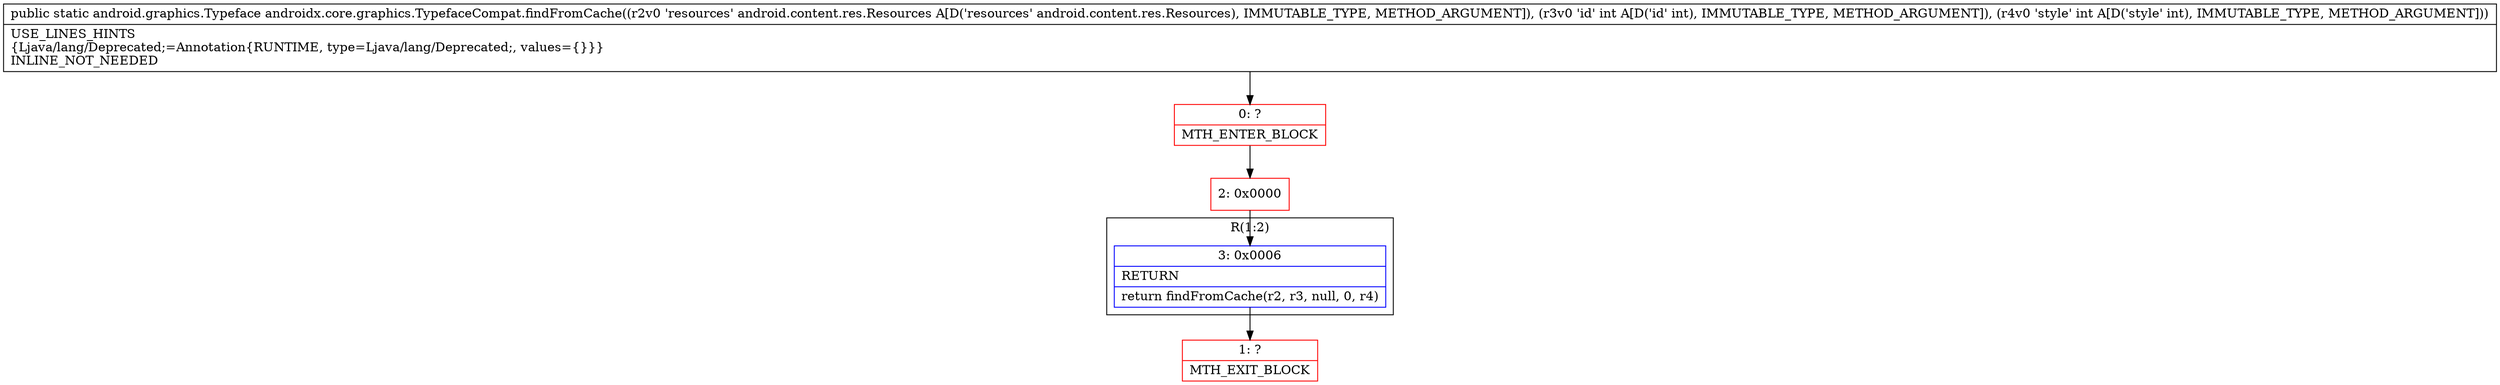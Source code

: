 digraph "CFG forandroidx.core.graphics.TypefaceCompat.findFromCache(Landroid\/content\/res\/Resources;II)Landroid\/graphics\/Typeface;" {
subgraph cluster_Region_1483356952 {
label = "R(1:2)";
node [shape=record,color=blue];
Node_3 [shape=record,label="{3\:\ 0x0006|RETURN\l|return findFromCache(r2, r3, null, 0, r4)\l}"];
}
Node_0 [shape=record,color=red,label="{0\:\ ?|MTH_ENTER_BLOCK\l}"];
Node_2 [shape=record,color=red,label="{2\:\ 0x0000}"];
Node_1 [shape=record,color=red,label="{1\:\ ?|MTH_EXIT_BLOCK\l}"];
MethodNode[shape=record,label="{public static android.graphics.Typeface androidx.core.graphics.TypefaceCompat.findFromCache((r2v0 'resources' android.content.res.Resources A[D('resources' android.content.res.Resources), IMMUTABLE_TYPE, METHOD_ARGUMENT]), (r3v0 'id' int A[D('id' int), IMMUTABLE_TYPE, METHOD_ARGUMENT]), (r4v0 'style' int A[D('style' int), IMMUTABLE_TYPE, METHOD_ARGUMENT]))  | USE_LINES_HINTS\l\{Ljava\/lang\/Deprecated;=Annotation\{RUNTIME, type=Ljava\/lang\/Deprecated;, values=\{\}\}\}\lINLINE_NOT_NEEDED\l}"];
MethodNode -> Node_0;Node_3 -> Node_1;
Node_0 -> Node_2;
Node_2 -> Node_3;
}

